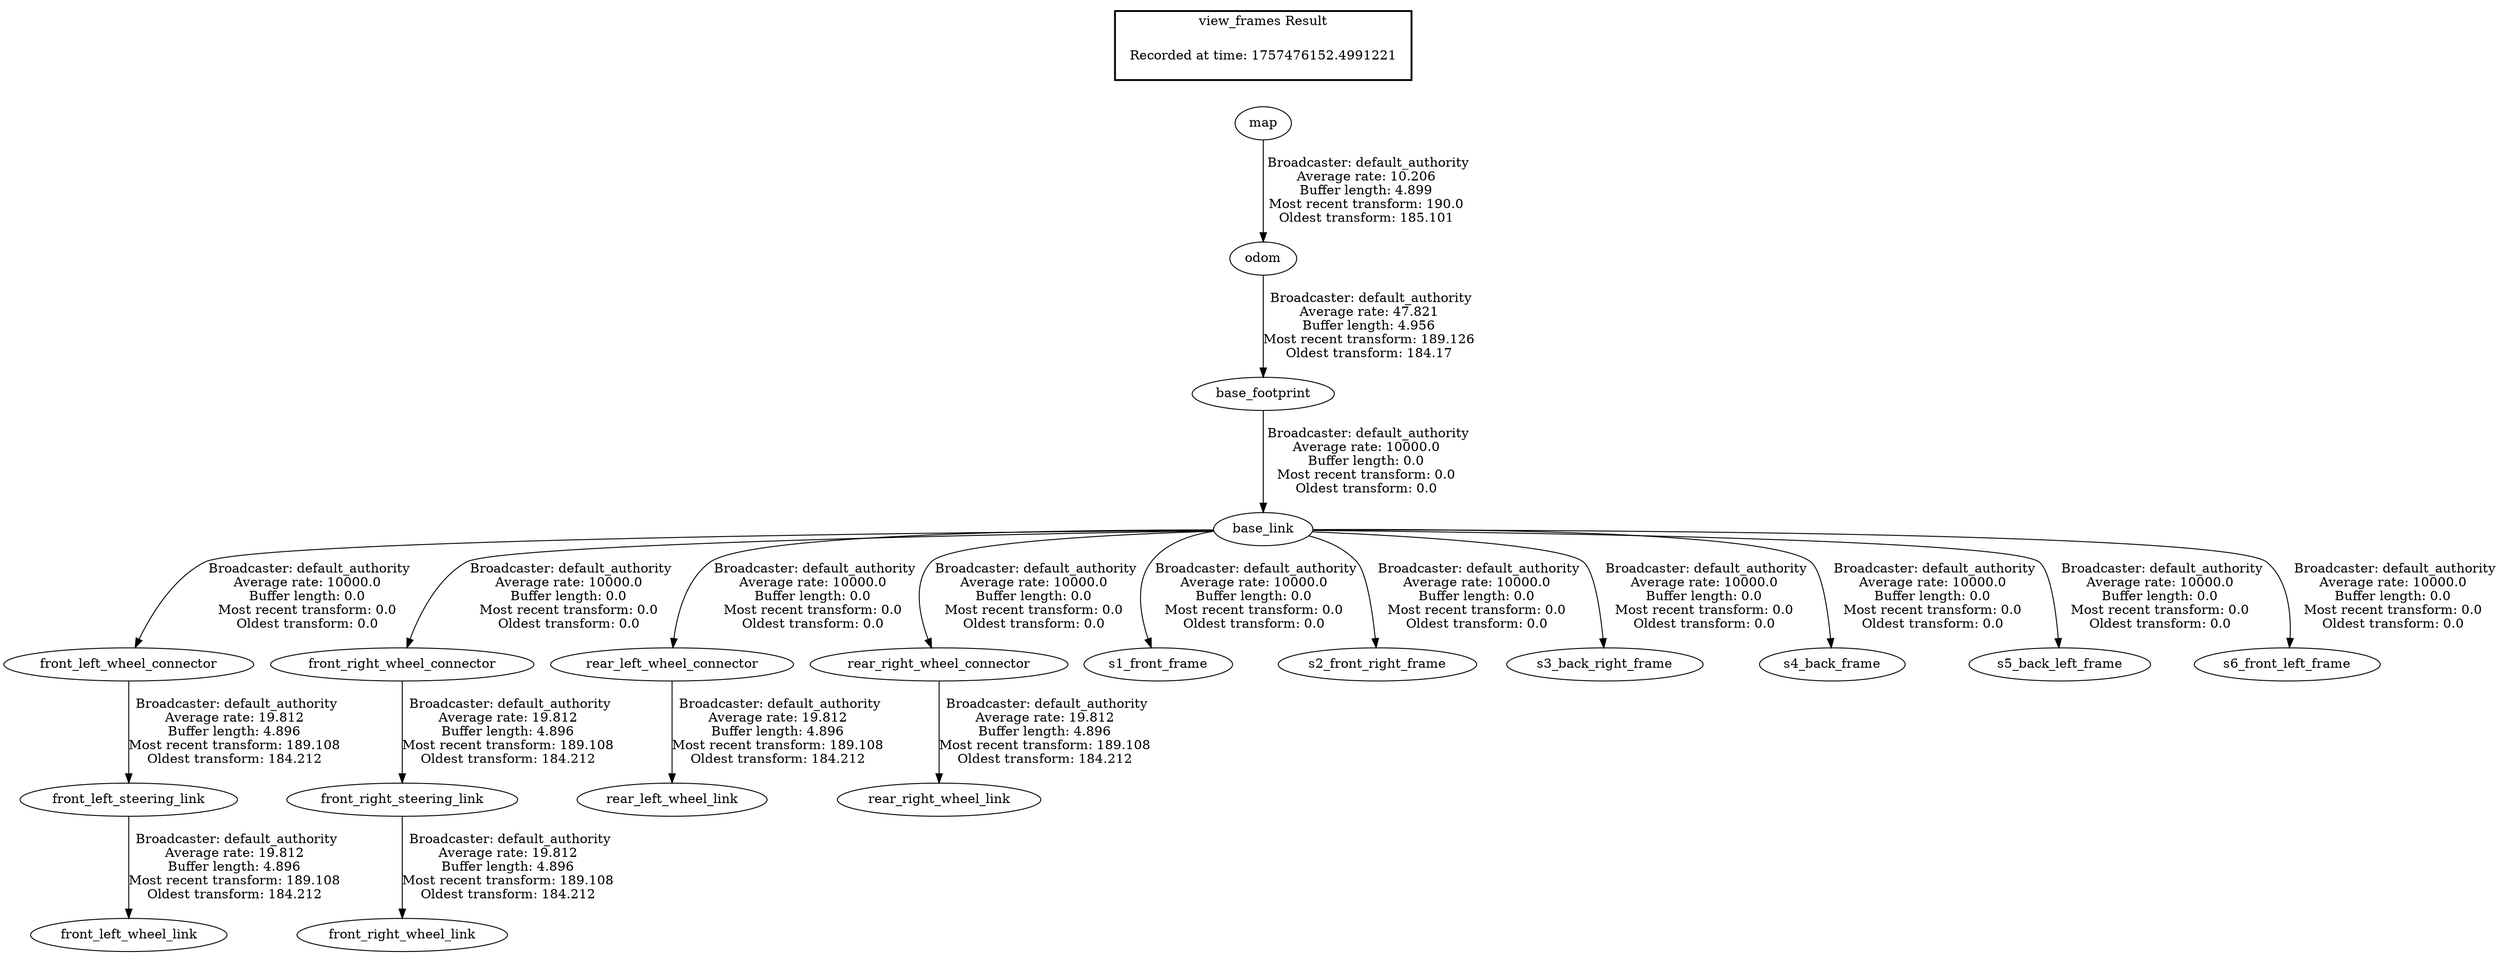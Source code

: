 digraph G {
"odom" -> "base_footprint"[label=" Broadcaster: default_authority\nAverage rate: 47.821\nBuffer length: 4.956\nMost recent transform: 189.126\nOldest transform: 184.17\n"];
"map" -> "odom"[label=" Broadcaster: default_authority\nAverage rate: 10.206\nBuffer length: 4.899\nMost recent transform: 190.0\nOldest transform: 185.101\n"];
"base_footprint" -> "base_link"[label=" Broadcaster: default_authority\nAverage rate: 10000.0\nBuffer length: 0.0\nMost recent transform: 0.0\nOldest transform: 0.0\n"];
"base_link" -> "front_left_wheel_connector"[label=" Broadcaster: default_authority\nAverage rate: 10000.0\nBuffer length: 0.0\nMost recent transform: 0.0\nOldest transform: 0.0\n"];
"base_link" -> "front_right_wheel_connector"[label=" Broadcaster: default_authority\nAverage rate: 10000.0\nBuffer length: 0.0\nMost recent transform: 0.0\nOldest transform: 0.0\n"];
"base_link" -> "rear_left_wheel_connector"[label=" Broadcaster: default_authority\nAverage rate: 10000.0\nBuffer length: 0.0\nMost recent transform: 0.0\nOldest transform: 0.0\n"];
"base_link" -> "rear_right_wheel_connector"[label=" Broadcaster: default_authority\nAverage rate: 10000.0\nBuffer length: 0.0\nMost recent transform: 0.0\nOldest transform: 0.0\n"];
"base_link" -> "s1_front_frame"[label=" Broadcaster: default_authority\nAverage rate: 10000.0\nBuffer length: 0.0\nMost recent transform: 0.0\nOldest transform: 0.0\n"];
"base_link" -> "s2_front_right_frame"[label=" Broadcaster: default_authority\nAverage rate: 10000.0\nBuffer length: 0.0\nMost recent transform: 0.0\nOldest transform: 0.0\n"];
"base_link" -> "s3_back_right_frame"[label=" Broadcaster: default_authority\nAverage rate: 10000.0\nBuffer length: 0.0\nMost recent transform: 0.0\nOldest transform: 0.0\n"];
"base_link" -> "s4_back_frame"[label=" Broadcaster: default_authority\nAverage rate: 10000.0\nBuffer length: 0.0\nMost recent transform: 0.0\nOldest transform: 0.0\n"];
"base_link" -> "s5_back_left_frame"[label=" Broadcaster: default_authority\nAverage rate: 10000.0\nBuffer length: 0.0\nMost recent transform: 0.0\nOldest transform: 0.0\n"];
"base_link" -> "s6_front_left_frame"[label=" Broadcaster: default_authority\nAverage rate: 10000.0\nBuffer length: 0.0\nMost recent transform: 0.0\nOldest transform: 0.0\n"];
"front_left_wheel_connector" -> "front_left_steering_link"[label=" Broadcaster: default_authority\nAverage rate: 19.812\nBuffer length: 4.896\nMost recent transform: 189.108\nOldest transform: 184.212\n"];
"front_left_steering_link" -> "front_left_wheel_link"[label=" Broadcaster: default_authority\nAverage rate: 19.812\nBuffer length: 4.896\nMost recent transform: 189.108\nOldest transform: 184.212\n"];
"front_right_wheel_connector" -> "front_right_steering_link"[label=" Broadcaster: default_authority\nAverage rate: 19.812\nBuffer length: 4.896\nMost recent transform: 189.108\nOldest transform: 184.212\n"];
"front_right_steering_link" -> "front_right_wheel_link"[label=" Broadcaster: default_authority\nAverage rate: 19.812\nBuffer length: 4.896\nMost recent transform: 189.108\nOldest transform: 184.212\n"];
"rear_left_wheel_connector" -> "rear_left_wheel_link"[label=" Broadcaster: default_authority\nAverage rate: 19.812\nBuffer length: 4.896\nMost recent transform: 189.108\nOldest transform: 184.212\n"];
"rear_right_wheel_connector" -> "rear_right_wheel_link"[label=" Broadcaster: default_authority\nAverage rate: 19.812\nBuffer length: 4.896\nMost recent transform: 189.108\nOldest transform: 184.212\n"];
edge [style=invis];
 subgraph cluster_legend { style=bold; color=black; label ="view_frames Result";
"Recorded at time: 1757476152.4991221"[ shape=plaintext ] ;
}->"map";
}
